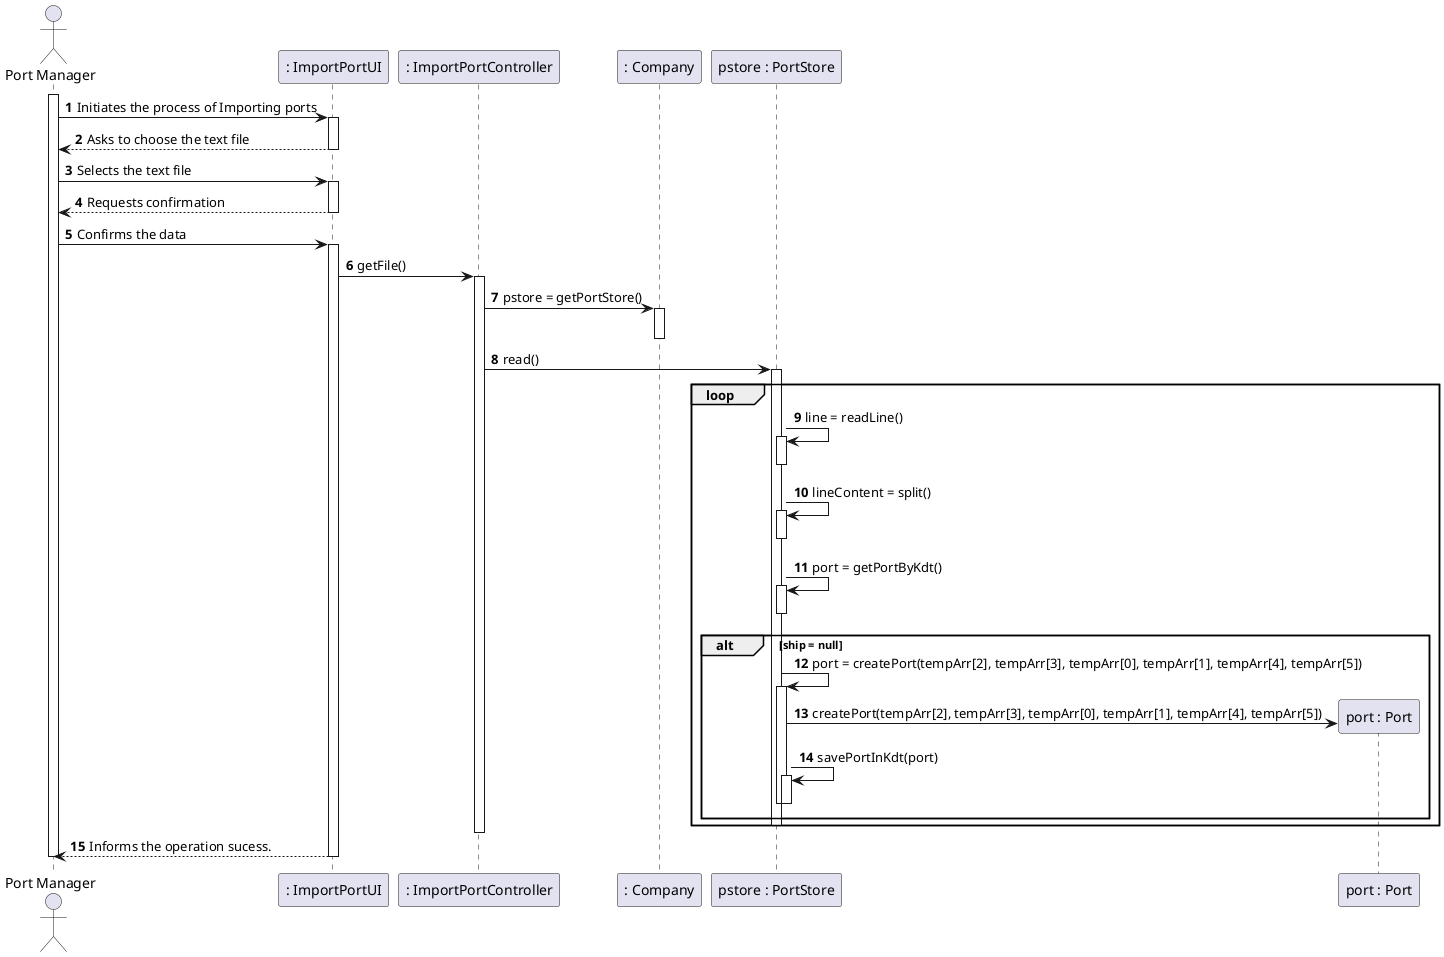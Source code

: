 @startuml
autonumber
'hide footbox
actor "Port Manager" as PM

participant ": ImportPortUI" as UI
participant ": ImportPortController" as CTRL
participant ": Company" as COMP
participant "pstore : PortStore" as PS
participant "port : Port" as P


activate PM
PM -> UI : Initiates the process of Importing ports
activate UI
UI --> PM : Asks to choose the text file
deactivate UI

PM -> UI: Selects the text file
activate UI
UI --> PM : Requests confirmation
deactivate UI


PM -> UI : Confirms the data
activate UI

UI -> CTRL : getFile()
activate CTRL

CTRL->COMP : pstore = getPortStore()
activate COMP
deactivate COMP

CTRL -> PS : read()
activate PS

loop
PS -> PS : line = readLine()
activate PS
deactivate PS
PS -> PS : lineContent = split()
activate PS
deactivate PS


PS -> PS : port = getPortByKdt()
activate PS
deactivate PS
alt ship = null
PS -> PS : port = createPort(tempArr[2], tempArr[3], tempArr[0], tempArr[1], tempArr[4], tempArr[5])
activate PS
PS -> P** : createPort(tempArr[2], tempArr[3], tempArr[0], tempArr[1], tempArr[4], tempArr[5])
PS -> PS : savePortInKdt(port)
activate PS
deactivate PS
deactivate PS
end

activate PS
activate PS
deactivate PS
deactivate PS
deactivate PS
end

deactivate CTRL

UI --> PM : Informs the operation sucess.
deactivate UI

deactivate PM

@enduml